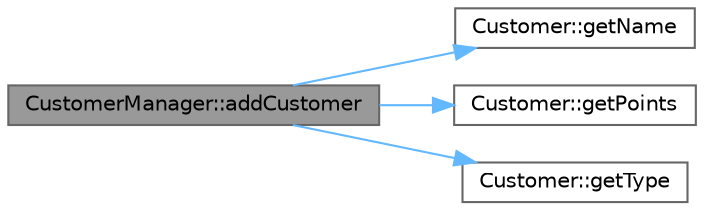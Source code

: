 digraph "CustomerManager::addCustomer"
{
 // LATEX_PDF_SIZE
  bgcolor="transparent";
  edge [fontname=Helvetica,fontsize=10,labelfontname=Helvetica,labelfontsize=10];
  node [fontname=Helvetica,fontsize=10,shape=box,height=0.2,width=0.4];
  rankdir="LR";
  Node1 [id="Node000001",label="CustomerManager::addCustomer",height=0.2,width=0.4,color="gray40", fillcolor="grey60", style="filled", fontcolor="black",tooltip="Thêm một khách hàng mới vào cơ sở dữ liệu."];
  Node1 -> Node2 [id="edge1_Node000001_Node000002",color="steelblue1",style="solid",tooltip=" "];
  Node2 [id="Node000002",label="Customer::getName",height=0.2,width=0.4,color="grey40", fillcolor="white", style="filled",URL="$class_customer.html#a54d175538cebde1559e82c644eba9f64",tooltip="Lấy tên của khách hàng."];
  Node1 -> Node3 [id="edge2_Node000001_Node000003",color="steelblue1",style="solid",tooltip=" "];
  Node3 [id="Node000003",label="Customer::getPoints",height=0.2,width=0.4,color="grey40", fillcolor="white", style="filled",URL="$class_customer.html#a1cd4e11dac1304836eb79ff9443ed100",tooltip="Lấy số điểm tích lũy của khách hàng."];
  Node1 -> Node4 [id="edge3_Node000001_Node000004",color="steelblue1",style="solid",tooltip=" "];
  Node4 [id="Node000004",label="Customer::getType",height=0.2,width=0.4,color="grey40", fillcolor="white", style="filled",URL="$class_customer.html#a4f77d0ffacbb1fe82f93fb45e0eba480",tooltip="Lấy loại khách hàng dưới dạng chuỗi."];
}
